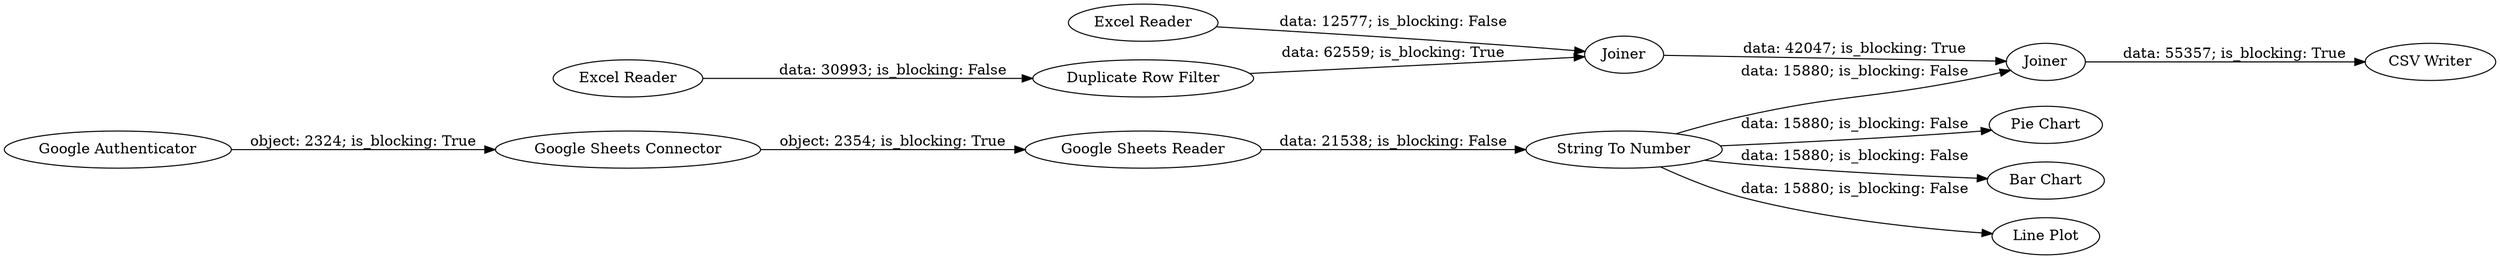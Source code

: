 digraph {
	"6601413252094639759_4" [label="Google Sheets Connector"]
	"6601413252094639759_31" [label="Excel Reader"]
	"6601413252094639759_13" [label="String To Number"]
	"6601413252094639759_3" [label="Google Authenticator"]
	"6601413252094639759_32" [label=Joiner]
	"6601413252094639759_24" [label="Duplicate Row Filter"]
	"6601413252094639759_12" [label="Google Sheets Reader"]
	"6601413252094639759_26" [label=Joiner]
	"6601413252094639759_27" [label="Pie Chart"]
	"6601413252094639759_25" [label="Excel Reader"]
	"6601413252094639759_30" [label="CSV Writer"]
	"6601413252094639759_29" [label="Bar Chart"]
	"6601413252094639759_28" [label="Line Plot"]
	"6601413252094639759_13" -> "6601413252094639759_27" [label="data: 15880; is_blocking: False"]
	"6601413252094639759_12" -> "6601413252094639759_13" [label="data: 21538; is_blocking: False"]
	"6601413252094639759_32" -> "6601413252094639759_26" [label="data: 42047; is_blocking: True"]
	"6601413252094639759_24" -> "6601413252094639759_32" [label="data: 62559; is_blocking: True"]
	"6601413252094639759_13" -> "6601413252094639759_29" [label="data: 15880; is_blocking: False"]
	"6601413252094639759_25" -> "6601413252094639759_24" [label="data: 30993; is_blocking: False"]
	"6601413252094639759_3" -> "6601413252094639759_4" [label="object: 2324; is_blocking: True"]
	"6601413252094639759_13" -> "6601413252094639759_28" [label="data: 15880; is_blocking: False"]
	"6601413252094639759_4" -> "6601413252094639759_12" [label="object: 2354; is_blocking: True"]
	"6601413252094639759_26" -> "6601413252094639759_30" [label="data: 55357; is_blocking: True"]
	"6601413252094639759_31" -> "6601413252094639759_32" [label="data: 12577; is_blocking: False"]
	"6601413252094639759_13" -> "6601413252094639759_26" [label="data: 15880; is_blocking: False"]
	rankdir=LR
}
